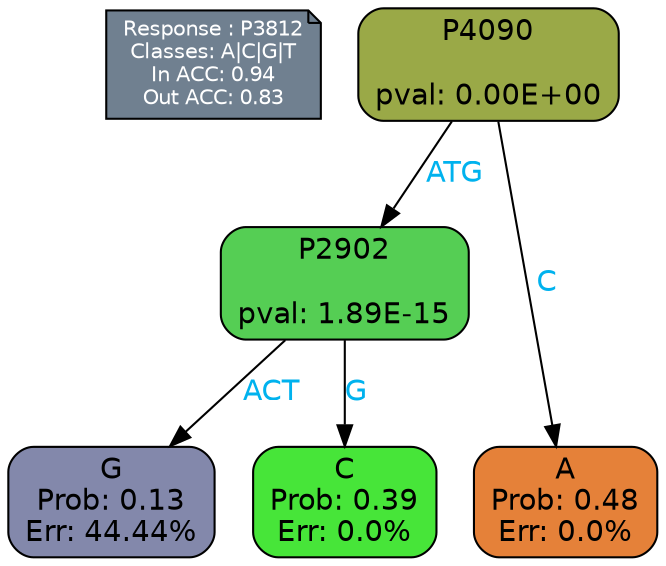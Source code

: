digraph Tree {
node [shape=box, style="filled, rounded", color="black", fontname=helvetica] ;
graph [ranksep=equally, splines=polylines, bgcolor=transparent, dpi=600] ;
edge [fontname=helvetica] ;
LEGEND [label="Response : P3812
Classes: A|C|G|T
In ACC: 0.94
Out ACC: 0.83
",shape=note,align=left,style=filled,fillcolor="slategray",fontcolor="white",fontsize=10];1 [label="P4090

pval: 0.00E+00", fillcolor="#9aa947"] ;
2 [label="P2902

pval: 1.89E-15", fillcolor="#55ce54"] ;
3 [label="G
Prob: 0.13
Err: 44.44%", fillcolor="#8388ab"] ;
4 [label="C
Prob: 0.39
Err: 0.0%", fillcolor="#47e539"] ;
5 [label="A
Prob: 0.48
Err: 0.0%", fillcolor="#e58139"] ;
1 -> 2 [label="ATG",fontcolor=deepskyblue2] ;
1 -> 5 [label="C",fontcolor=deepskyblue2] ;
2 -> 3 [label="ACT",fontcolor=deepskyblue2] ;
2 -> 4 [label="G",fontcolor=deepskyblue2] ;
{rank = same; 3;4;5;}{rank = same; LEGEND;1;}}